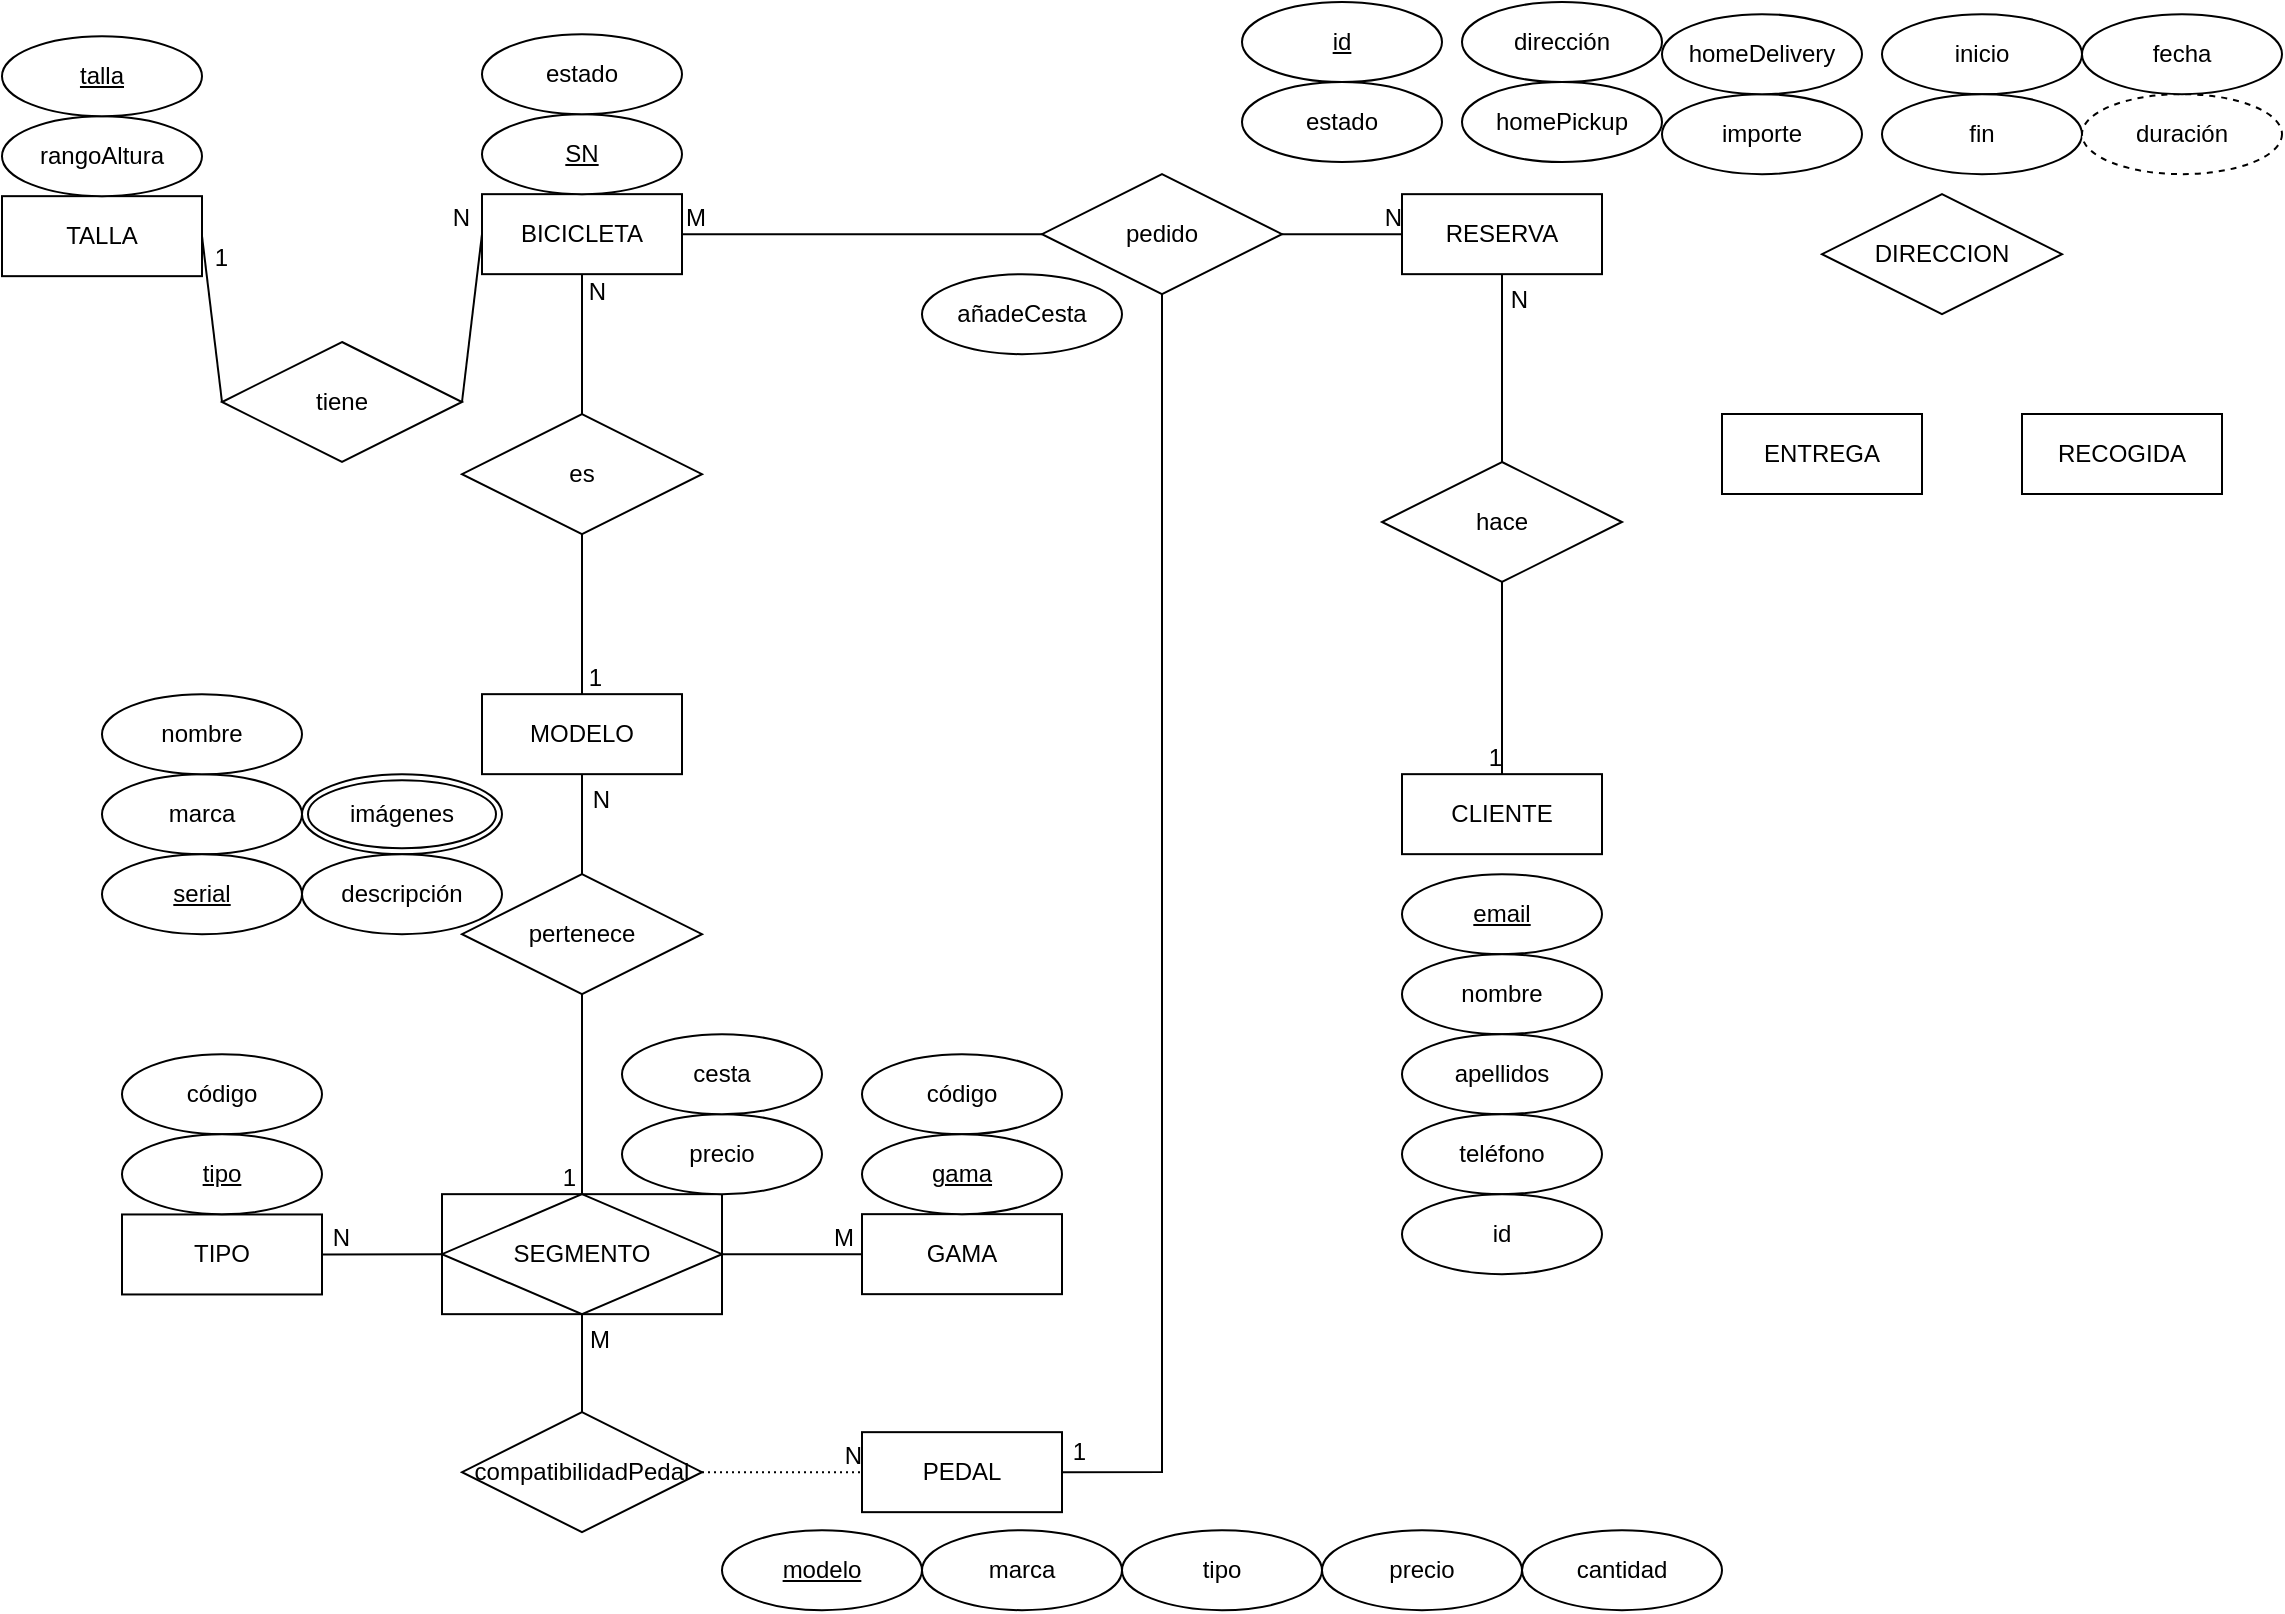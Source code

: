 <mxfile>
    <diagram id="jPepSmBY_UWn0gD1jqHt" name="Página-1">
        <mxGraphModel dx="642" dy="844" grid="1" gridSize="10" guides="1" tooltips="1" connect="1" arrows="1" fold="1" page="1" pageScale="1" pageWidth="1169" pageHeight="827" background="none" math="0" shadow="0">
            <root>
                <mxCell id="0"/>
                <mxCell id="1" parent="0"/>
                <mxCell id="492" value="BICICLETA" style="whiteSpace=wrap;html=1;align=center;" parent="1" vertex="1">
                    <mxGeometry x="250" y="96.08" width="100" height="40" as="geometry"/>
                </mxCell>
                <mxCell id="493" value="SN" style="ellipse;whiteSpace=wrap;html=1;align=center;fontStyle=4;" parent="1" vertex="1">
                    <mxGeometry x="250" y="56.08" width="100" height="40" as="geometry"/>
                </mxCell>
                <mxCell id="504" value="marca" style="ellipse;whiteSpace=wrap;html=1;align=center;" parent="1" vertex="1">
                    <mxGeometry x="60" y="386.08" width="100" height="40" as="geometry"/>
                </mxCell>
                <mxCell id="508" value="estado" style="ellipse;whiteSpace=wrap;html=1;align=center;" parent="1" vertex="1">
                    <mxGeometry x="250" y="16.08" width="100" height="40" as="geometry"/>
                </mxCell>
                <mxCell id="509" value="imágenes" style="ellipse;shape=doubleEllipse;margin=3;whiteSpace=wrap;html=1;align=center;" parent="1" vertex="1">
                    <mxGeometry x="160" y="386.08" width="100" height="40" as="geometry"/>
                </mxCell>
                <mxCell id="510" value="descripción" style="ellipse;whiteSpace=wrap;html=1;align=center;" parent="1" vertex="1">
                    <mxGeometry x="160" y="426.08" width="100" height="40" as="geometry"/>
                </mxCell>
                <mxCell id="519" value="TALLA" style="whiteSpace=wrap;html=1;align=center;" parent="1" vertex="1">
                    <mxGeometry x="10" y="97.08" width="100" height="40" as="geometry"/>
                </mxCell>
                <mxCell id="526" value="rangoAltura" style="ellipse;whiteSpace=wrap;html=1;align=center;" parent="1" vertex="1">
                    <mxGeometry x="10" y="57.08" width="100" height="40" as="geometry"/>
                </mxCell>
                <mxCell id="527" value="talla" style="ellipse;whiteSpace=wrap;html=1;align=center;fontStyle=4;" parent="1" vertex="1">
                    <mxGeometry x="10" y="17.08" width="100" height="40" as="geometry"/>
                </mxCell>
                <mxCell id="528" value="es" style="shape=rhombus;perimeter=rhombusPerimeter;whiteSpace=wrap;html=1;align=center;" parent="1" vertex="1">
                    <mxGeometry x="240" y="206.08" width="120" height="60" as="geometry"/>
                </mxCell>
                <mxCell id="529" value="MODELO" style="whiteSpace=wrap;html=1;align=center;" parent="1" vertex="1">
                    <mxGeometry x="250" y="346.08" width="100" height="40" as="geometry"/>
                </mxCell>
                <mxCell id="530" value="" style="endArrow=none;html=1;rounded=0;entryX=0.5;entryY=1;entryDx=0;entryDy=0;exitX=0.5;exitY=0;exitDx=0;exitDy=0;" parent="1" source="528" target="492" edge="1">
                    <mxGeometry relative="1" as="geometry">
                        <mxPoint x="420" y="356.08" as="sourcePoint"/>
                        <mxPoint x="580" y="356.08" as="targetPoint"/>
                    </mxGeometry>
                </mxCell>
                <mxCell id="531" value="N" style="resizable=0;html=1;align=right;verticalAlign=bottom;" parent="530" connectable="0" vertex="1">
                    <mxGeometry x="1" relative="1" as="geometry">
                        <mxPoint x="12" y="17" as="offset"/>
                    </mxGeometry>
                </mxCell>
                <mxCell id="532" value="" style="endArrow=none;html=1;rounded=0;exitX=0.5;exitY=1;exitDx=0;exitDy=0;entryX=0.5;entryY=0;entryDx=0;entryDy=0;" parent="1" source="528" target="529" edge="1">
                    <mxGeometry relative="1" as="geometry">
                        <mxPoint x="420" y="356.08" as="sourcePoint"/>
                        <mxPoint x="580" y="356.08" as="targetPoint"/>
                    </mxGeometry>
                </mxCell>
                <mxCell id="533" value="1" style="resizable=0;html=1;align=right;verticalAlign=bottom;" parent="532" connectable="0" vertex="1">
                    <mxGeometry x="1" relative="1" as="geometry">
                        <mxPoint x="10" as="offset"/>
                    </mxGeometry>
                </mxCell>
                <mxCell id="534" value="tiene" style="shape=rhombus;perimeter=rhombusPerimeter;whiteSpace=wrap;html=1;align=center;" parent="1" vertex="1">
                    <mxGeometry x="120" y="170" width="120" height="60" as="geometry"/>
                </mxCell>
                <mxCell id="535" value="" style="endArrow=none;html=1;rounded=0;exitX=1;exitY=0.5;exitDx=0;exitDy=0;entryX=0;entryY=0.5;entryDx=0;entryDy=0;" parent="1" source="534" target="492" edge="1">
                    <mxGeometry relative="1" as="geometry">
                        <mxPoint x="60" y="356.08" as="sourcePoint"/>
                        <mxPoint x="340" y="416.08" as="targetPoint"/>
                    </mxGeometry>
                </mxCell>
                <mxCell id="536" value="N" style="resizable=0;html=1;align=right;verticalAlign=bottom;" parent="535" connectable="0" vertex="1">
                    <mxGeometry x="1" relative="1" as="geometry">
                        <mxPoint x="-5" as="offset"/>
                    </mxGeometry>
                </mxCell>
                <mxCell id="539" value="" style="endArrow=none;html=1;rounded=0;exitX=0;exitY=0.5;exitDx=0;exitDy=0;entryX=1;entryY=0.5;entryDx=0;entryDy=0;" parent="1" source="534" target="519" edge="1">
                    <mxGeometry relative="1" as="geometry">
                        <mxPoint x="200" y="366.08" as="sourcePoint"/>
                        <mxPoint x="420" y="366.08" as="targetPoint"/>
                    </mxGeometry>
                </mxCell>
                <mxCell id="540" value="1" style="resizable=0;html=1;align=right;verticalAlign=bottom;" parent="539" connectable="0" vertex="1">
                    <mxGeometry x="1" relative="1" as="geometry">
                        <mxPoint x="13" y="19" as="offset"/>
                    </mxGeometry>
                </mxCell>
                <mxCell id="543" value="TIPO" style="whiteSpace=wrap;html=1;align=center;" parent="1" vertex="1">
                    <mxGeometry x="70" y="606.23" width="100" height="40" as="geometry"/>
                </mxCell>
                <mxCell id="544" value="GAMA" style="whiteSpace=wrap;html=1;align=center;" parent="1" vertex="1">
                    <mxGeometry x="440" y="606.08" width="100" height="40" as="geometry"/>
                </mxCell>
                <mxCell id="545" value="" style="endArrow=none;html=1;rounded=0;entryX=1;entryY=0.5;entryDx=0;entryDy=0;exitX=0;exitY=0.5;exitDx=0;exitDy=0;" parent="1" source="549" target="543" edge="1">
                    <mxGeometry relative="1" as="geometry">
                        <mxPoint x="-150" y="656.08" as="sourcePoint"/>
                        <mxPoint x="-260" y="281.08" as="targetPoint"/>
                    </mxGeometry>
                </mxCell>
                <mxCell id="546" value="N" style="resizable=0;html=1;align=right;verticalAlign=bottom;" parent="545" connectable="0" vertex="1">
                    <mxGeometry x="1" relative="1" as="geometry">
                        <mxPoint x="14" as="offset"/>
                    </mxGeometry>
                </mxCell>
                <mxCell id="547" value="" style="endArrow=none;html=1;rounded=0;entryX=0;entryY=0.5;entryDx=0;entryDy=0;exitX=1;exitY=0.5;exitDx=0;exitDy=0;" parent="1" source="549" target="544" edge="1">
                    <mxGeometry relative="1" as="geometry">
                        <mxPoint x="630" y="596.08" as="sourcePoint"/>
                        <mxPoint x="430" y="756.08" as="targetPoint"/>
                    </mxGeometry>
                </mxCell>
                <mxCell id="548" value="M" style="resizable=0;html=1;align=right;verticalAlign=bottom;" parent="547" connectable="0" vertex="1">
                    <mxGeometry x="1" relative="1" as="geometry">
                        <mxPoint x="-4" as="offset"/>
                    </mxGeometry>
                </mxCell>
                <mxCell id="549" value="SEGMENTO" style="shape=associativeEntity;whiteSpace=wrap;html=1;align=center;" parent="1" vertex="1">
                    <mxGeometry x="230" y="596.08" width="140" height="60" as="geometry"/>
                </mxCell>
                <mxCell id="550" value="código" style="ellipse;whiteSpace=wrap;html=1;align=center;" parent="1" vertex="1">
                    <mxGeometry x="70" y="526.08" width="100" height="40" as="geometry"/>
                </mxCell>
                <mxCell id="552" value="pertenece" style="shape=rhombus;perimeter=rhombusPerimeter;whiteSpace=wrap;html=1;align=center;" parent="1" vertex="1">
                    <mxGeometry x="240" y="436.08" width="120" height="60" as="geometry"/>
                </mxCell>
                <mxCell id="553" value="" style="endArrow=none;html=1;rounded=0;exitX=0.5;exitY=1;exitDx=0;exitDy=0;entryX=0.5;entryY=0;entryDx=0;entryDy=0;" parent="1" source="552" target="549" edge="1">
                    <mxGeometry relative="1" as="geometry">
                        <mxPoint x="140" y="750.08" as="sourcePoint"/>
                        <mxPoint x="260" y="566.08" as="targetPoint"/>
                    </mxGeometry>
                </mxCell>
                <mxCell id="554" value="1" style="resizable=0;html=1;align=right;verticalAlign=bottom;" parent="553" connectable="0" vertex="1">
                    <mxGeometry x="1" relative="1" as="geometry">
                        <mxPoint x="-3" as="offset"/>
                    </mxGeometry>
                </mxCell>
                <mxCell id="555" value="" style="endArrow=none;html=1;rounded=0;exitX=0.5;exitY=0;exitDx=0;exitDy=0;entryX=0.5;entryY=1;entryDx=0;entryDy=0;" parent="1" source="552" target="529" edge="1">
                    <mxGeometry relative="1" as="geometry">
                        <mxPoint x="30" y="630.08" as="sourcePoint"/>
                        <mxPoint x="360" y="320.08" as="targetPoint"/>
                    </mxGeometry>
                </mxCell>
                <mxCell id="556" value="N" style="resizable=0;html=1;align=right;verticalAlign=bottom;" parent="555" connectable="0" vertex="1">
                    <mxGeometry x="1" relative="1" as="geometry">
                        <mxPoint x="14" y="21" as="offset"/>
                    </mxGeometry>
                </mxCell>
                <mxCell id="557" value="PEDAL" style="whiteSpace=wrap;html=1;align=center;" parent="1" vertex="1">
                    <mxGeometry x="440" y="715.08" width="100" height="40" as="geometry"/>
                </mxCell>
                <mxCell id="558" value="compatibilidadPedal" style="shape=rhombus;perimeter=rhombusPerimeter;whiteSpace=wrap;html=1;align=center;" parent="1" vertex="1">
                    <mxGeometry x="240" y="705.08" width="120" height="60" as="geometry"/>
                </mxCell>
                <mxCell id="565" value="" style="endArrow=none;html=1;rounded=0;exitX=0.5;exitY=0;exitDx=0;exitDy=0;entryX=0.5;entryY=1;entryDx=0;entryDy=0;" parent="1" source="558" target="549" edge="1">
                    <mxGeometry relative="1" as="geometry">
                        <mxPoint x="70" y="446.08" as="sourcePoint"/>
                        <mxPoint x="230" y="446.08" as="targetPoint"/>
                        <Array as="points"/>
                    </mxGeometry>
                </mxCell>
                <mxCell id="566" value="M" style="resizable=0;html=1;align=right;verticalAlign=bottom;" parent="565" connectable="0" vertex="1">
                    <mxGeometry x="1" relative="1" as="geometry">
                        <mxPoint x="14" y="21" as="offset"/>
                    </mxGeometry>
                </mxCell>
                <mxCell id="568" value="tipo" style="ellipse;whiteSpace=wrap;html=1;align=center;" parent="1" vertex="1">
                    <mxGeometry x="570" y="764.08" width="100" height="40" as="geometry"/>
                </mxCell>
                <mxCell id="569" value="modelo" style="ellipse;whiteSpace=wrap;html=1;align=center;fontStyle=4;" parent="1" vertex="1">
                    <mxGeometry x="370" y="764.08" width="100" height="40" as="geometry"/>
                </mxCell>
                <mxCell id="571" value="precio" style="ellipse;whiteSpace=wrap;html=1;align=center;" parent="1" vertex="1">
                    <mxGeometry x="320" y="556.08" width="100" height="40" as="geometry"/>
                </mxCell>
                <mxCell id="573" value="tipo" style="ellipse;whiteSpace=wrap;html=1;align=center;fontStyle=4;" parent="1" vertex="1">
                    <mxGeometry x="70" y="566.08" width="100" height="40" as="geometry"/>
                </mxCell>
                <mxCell id="574" value="marca" style="ellipse;whiteSpace=wrap;html=1;align=center;" parent="1" vertex="1">
                    <mxGeometry x="470" y="764.08" width="100" height="40" as="geometry"/>
                </mxCell>
                <mxCell id="576" value="precio" style="ellipse;whiteSpace=wrap;html=1;align=center;" parent="1" vertex="1">
                    <mxGeometry x="670" y="764.08" width="100" height="40" as="geometry"/>
                </mxCell>
                <mxCell id="583" value="CLIENTE" style="whiteSpace=wrap;html=1;align=center;" parent="1" vertex="1">
                    <mxGeometry x="710.0" y="386.08" width="100" height="40" as="geometry"/>
                </mxCell>
                <mxCell id="585" value="email" style="ellipse;whiteSpace=wrap;html=1;align=center;fontStyle=4;" parent="1" vertex="1">
                    <mxGeometry x="710.0" y="436.08" width="100" height="40" as="geometry"/>
                </mxCell>
                <mxCell id="586" value="nombre" style="ellipse;whiteSpace=wrap;html=1;align=center;" parent="1" vertex="1">
                    <mxGeometry x="710.0" y="476.08" width="100" height="40" as="geometry"/>
                </mxCell>
                <mxCell id="587" value="apellidos" style="ellipse;whiteSpace=wrap;html=1;align=center;" parent="1" vertex="1">
                    <mxGeometry x="710.0" y="516.08" width="100" height="40" as="geometry"/>
                </mxCell>
                <mxCell id="588" value="teléfono" style="ellipse;whiteSpace=wrap;html=1;align=center;" parent="1" vertex="1">
                    <mxGeometry x="710.0" y="556.08" width="100" height="40" as="geometry"/>
                </mxCell>
                <mxCell id="590" value="id" style="ellipse;whiteSpace=wrap;html=1;align=center;" parent="1" vertex="1">
                    <mxGeometry x="710.0" y="596.08" width="100" height="40" as="geometry"/>
                </mxCell>
                <mxCell id="592" value="" style="endArrow=none;html=1;rounded=0;entryX=1;entryY=0.5;entryDx=0;entryDy=0;exitX=0;exitY=0.5;exitDx=0;exitDy=0;" parent="1" source="625" target="492" edge="1">
                    <mxGeometry relative="1" as="geometry">
                        <mxPoint x="520" y="116.08" as="sourcePoint"/>
                        <mxPoint x="521" y="141.16" as="targetPoint"/>
                    </mxGeometry>
                </mxCell>
                <mxCell id="593" value="M" style="resizable=0;html=1;align=right;verticalAlign=bottom;" parent="592" connectable="0" vertex="1">
                    <mxGeometry x="1" relative="1" as="geometry">
                        <mxPoint x="12" as="offset"/>
                    </mxGeometry>
                </mxCell>
                <mxCell id="594" value="id" style="ellipse;whiteSpace=wrap;html=1;align=center;fontStyle=4;" parent="1" vertex="1">
                    <mxGeometry x="630" width="100" height="40" as="geometry"/>
                </mxCell>
                <mxCell id="595" value="importe" style="ellipse;whiteSpace=wrap;html=1;align=center;" parent="1" vertex="1">
                    <mxGeometry x="840" y="46.08" width="100" height="40" as="geometry"/>
                </mxCell>
                <mxCell id="596" value="estado" style="ellipse;whiteSpace=wrap;html=1;align=center;" parent="1" vertex="1">
                    <mxGeometry x="630" y="40" width="100" height="40" as="geometry"/>
                </mxCell>
                <mxCell id="597" value="homeDelivery" style="ellipse;whiteSpace=wrap;html=1;align=center;" parent="1" vertex="1">
                    <mxGeometry x="840" y="6.08" width="100" height="40" as="geometry"/>
                </mxCell>
                <mxCell id="598" value="dirección" style="ellipse;whiteSpace=wrap;html=1;align=center;" parent="1" vertex="1">
                    <mxGeometry x="740" width="100" height="40" as="geometry"/>
                </mxCell>
                <mxCell id="599" value="homePickup" style="ellipse;whiteSpace=wrap;html=1;align=center;" parent="1" vertex="1">
                    <mxGeometry x="740" y="40" width="100" height="40" as="geometry"/>
                </mxCell>
                <mxCell id="602" value="inicio" style="ellipse;whiteSpace=wrap;html=1;align=center;" parent="1" vertex="1">
                    <mxGeometry x="950" y="6.08" width="100" height="40" as="geometry"/>
                </mxCell>
                <mxCell id="603" value="fin" style="ellipse;whiteSpace=wrap;html=1;align=center;" parent="1" vertex="1">
                    <mxGeometry x="950" y="46.08" width="100" height="40" as="geometry"/>
                </mxCell>
                <mxCell id="604" value="duración" style="ellipse;whiteSpace=wrap;html=1;align=center;dashed=1;" parent="1" vertex="1">
                    <mxGeometry x="1050" y="46.08" width="100" height="40" as="geometry"/>
                </mxCell>
                <mxCell id="606" value="serial" style="ellipse;whiteSpace=wrap;html=1;align=center;fontStyle=4;" parent="1" vertex="1">
                    <mxGeometry x="60" y="426.08" width="100" height="40" as="geometry"/>
                </mxCell>
                <mxCell id="607" value="código" style="ellipse;whiteSpace=wrap;html=1;align=center;" parent="1" vertex="1">
                    <mxGeometry x="440" y="526.08" width="100" height="40" as="geometry"/>
                </mxCell>
                <mxCell id="608" value="gama" style="ellipse;whiteSpace=wrap;html=1;align=center;fontStyle=4;" parent="1" vertex="1">
                    <mxGeometry x="440" y="566.08" width="100" height="40" as="geometry"/>
                </mxCell>
                <mxCell id="610" value="cantidad" style="ellipse;whiteSpace=wrap;html=1;align=center;" parent="1" vertex="1">
                    <mxGeometry x="770" y="764.08" width="100" height="40" as="geometry"/>
                </mxCell>
                <mxCell id="612" value="hace" style="shape=rhombus;perimeter=rhombusPerimeter;whiteSpace=wrap;html=1;align=center;" parent="1" vertex="1">
                    <mxGeometry x="700" y="230" width="120" height="60" as="geometry"/>
                </mxCell>
                <mxCell id="620" value="RESERVA" style="whiteSpace=wrap;html=1;align=center;" parent="1" vertex="1">
                    <mxGeometry x="710" y="96.08" width="100" height="40" as="geometry"/>
                </mxCell>
                <mxCell id="621" value="" style="endArrow=none;html=1;rounded=0;exitX=0.5;exitY=1;exitDx=0;exitDy=0;entryX=0.5;entryY=0;entryDx=0;entryDy=0;" parent="1" source="612" target="583" edge="1">
                    <mxGeometry relative="1" as="geometry">
                        <mxPoint x="498" y="466.08" as="sourcePoint"/>
                        <mxPoint x="658" y="466.08" as="targetPoint"/>
                    </mxGeometry>
                </mxCell>
                <mxCell id="622" value="1" style="resizable=0;html=1;align=right;verticalAlign=bottom;" parent="621" connectable="0" vertex="1">
                    <mxGeometry x="1" relative="1" as="geometry"/>
                </mxCell>
                <mxCell id="623" value="" style="endArrow=none;html=1;rounded=0;entryX=0.5;entryY=1;entryDx=0;entryDy=0;exitX=0.5;exitY=0;exitDx=0;exitDy=0;" parent="1" source="612" target="620" edge="1">
                    <mxGeometry relative="1" as="geometry">
                        <mxPoint x="650" y="446.08" as="sourcePoint"/>
                        <mxPoint x="490" y="446.08" as="targetPoint"/>
                    </mxGeometry>
                </mxCell>
                <mxCell id="624" value="N" style="resizable=0;html=1;align=right;verticalAlign=bottom;" parent="623" connectable="0" vertex="1">
                    <mxGeometry x="1" relative="1" as="geometry">
                        <mxPoint x="13" y="21" as="offset"/>
                    </mxGeometry>
                </mxCell>
                <mxCell id="625" value="pedido" style="shape=rhombus;perimeter=rhombusPerimeter;whiteSpace=wrap;html=1;align=center;" parent="1" vertex="1">
                    <mxGeometry x="530" y="86.08" width="120" height="60" as="geometry"/>
                </mxCell>
                <mxCell id="626" value="" style="endArrow=none;html=1;rounded=0;exitX=1;exitY=0.5;exitDx=0;exitDy=0;entryX=0;entryY=0.5;entryDx=0;entryDy=0;" parent="1" source="625" target="620" edge="1">
                    <mxGeometry relative="1" as="geometry">
                        <mxPoint x="180" y="386.08" as="sourcePoint"/>
                        <mxPoint x="340" y="386.08" as="targetPoint"/>
                    </mxGeometry>
                </mxCell>
                <mxCell id="627" value="N" style="resizable=0;html=1;align=right;verticalAlign=bottom;" parent="626" connectable="0" vertex="1">
                    <mxGeometry x="1" relative="1" as="geometry"/>
                </mxCell>
                <mxCell id="630" value="fecha" style="ellipse;whiteSpace=wrap;html=1;align=center;" parent="1" vertex="1">
                    <mxGeometry x="1050" y="6.08" width="100" height="40" as="geometry"/>
                </mxCell>
                <mxCell id="632" value="" style="endArrow=none;html=1;rounded=0;exitX=0.5;exitY=1;exitDx=0;exitDy=0;entryX=1;entryY=0.5;entryDx=0;entryDy=0;" parent="1" source="625" target="557" edge="1">
                    <mxGeometry relative="1" as="geometry">
                        <mxPoint x="620" y="206.08" as="sourcePoint"/>
                        <mxPoint x="630" y="956.08" as="targetPoint"/>
                        <Array as="points">
                            <mxPoint x="590" y="735"/>
                        </Array>
                    </mxGeometry>
                </mxCell>
                <mxCell id="633" value="1" style="resizable=0;html=1;align=right;verticalAlign=bottom;" parent="632" connectable="0" vertex="1">
                    <mxGeometry x="1" relative="1" as="geometry">
                        <mxPoint x="13" y="-2" as="offset"/>
                    </mxGeometry>
                </mxCell>
                <mxCell id="638" value="cesta" style="ellipse;whiteSpace=wrap;html=1;align=center;" parent="1" vertex="1">
                    <mxGeometry x="320" y="516.08" width="100" height="40" as="geometry"/>
                </mxCell>
                <mxCell id="639" value="añadeCesta" style="ellipse;whiteSpace=wrap;html=1;align=center;" parent="1" vertex="1">
                    <mxGeometry x="470" y="136.08" width="100" height="40" as="geometry"/>
                </mxCell>
                <mxCell id="648" value="DIRECCION" style="shape=rhombus;perimeter=rhombusPerimeter;whiteSpace=wrap;html=1;align=center;" parent="1" vertex="1">
                    <mxGeometry x="920" y="96.08" width="120" height="60" as="geometry"/>
                </mxCell>
                <mxCell id="649" value="ENTREGA" style="whiteSpace=wrap;html=1;align=center;" parent="1" vertex="1">
                    <mxGeometry x="870" y="206" width="100" height="40" as="geometry"/>
                </mxCell>
                <mxCell id="650" value="RECOGIDA" style="whiteSpace=wrap;html=1;align=center;" parent="1" vertex="1">
                    <mxGeometry x="1020" y="206" width="100" height="40" as="geometry"/>
                </mxCell>
                <mxCell id="651" value="" style="endArrow=none;html=1;rounded=0;dashed=1;dashPattern=1 2;exitX=1;exitY=0.5;exitDx=0;exitDy=0;entryX=0;entryY=0.5;entryDx=0;entryDy=0;" parent="1" source="558" target="557" edge="1">
                    <mxGeometry relative="1" as="geometry">
                        <mxPoint x="610" y="460" as="sourcePoint"/>
                        <mxPoint x="770" y="460" as="targetPoint"/>
                    </mxGeometry>
                </mxCell>
                <mxCell id="652" value="N" style="resizable=0;html=1;align=right;verticalAlign=bottom;" parent="651" connectable="0" vertex="1">
                    <mxGeometry x="1" relative="1" as="geometry"/>
                </mxCell>
                <mxCell id="653" value="nombre" style="ellipse;whiteSpace=wrap;html=1;align=center;" vertex="1" parent="1">
                    <mxGeometry x="60" y="346.08" width="100" height="40" as="geometry"/>
                </mxCell>
            </root>
        </mxGraphModel>
    </diagram>
</mxfile>
